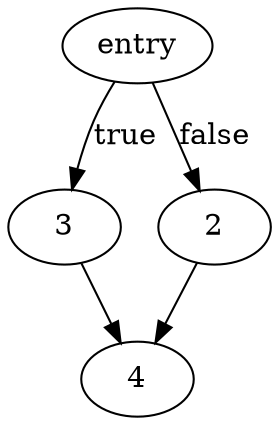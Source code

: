 digraph main {
	0->3[ label=true ];
	0->2[ label=false ];
	2->4;
	3->4;
	0 [ label=entry ];
	2;
	3;
	4;

}
